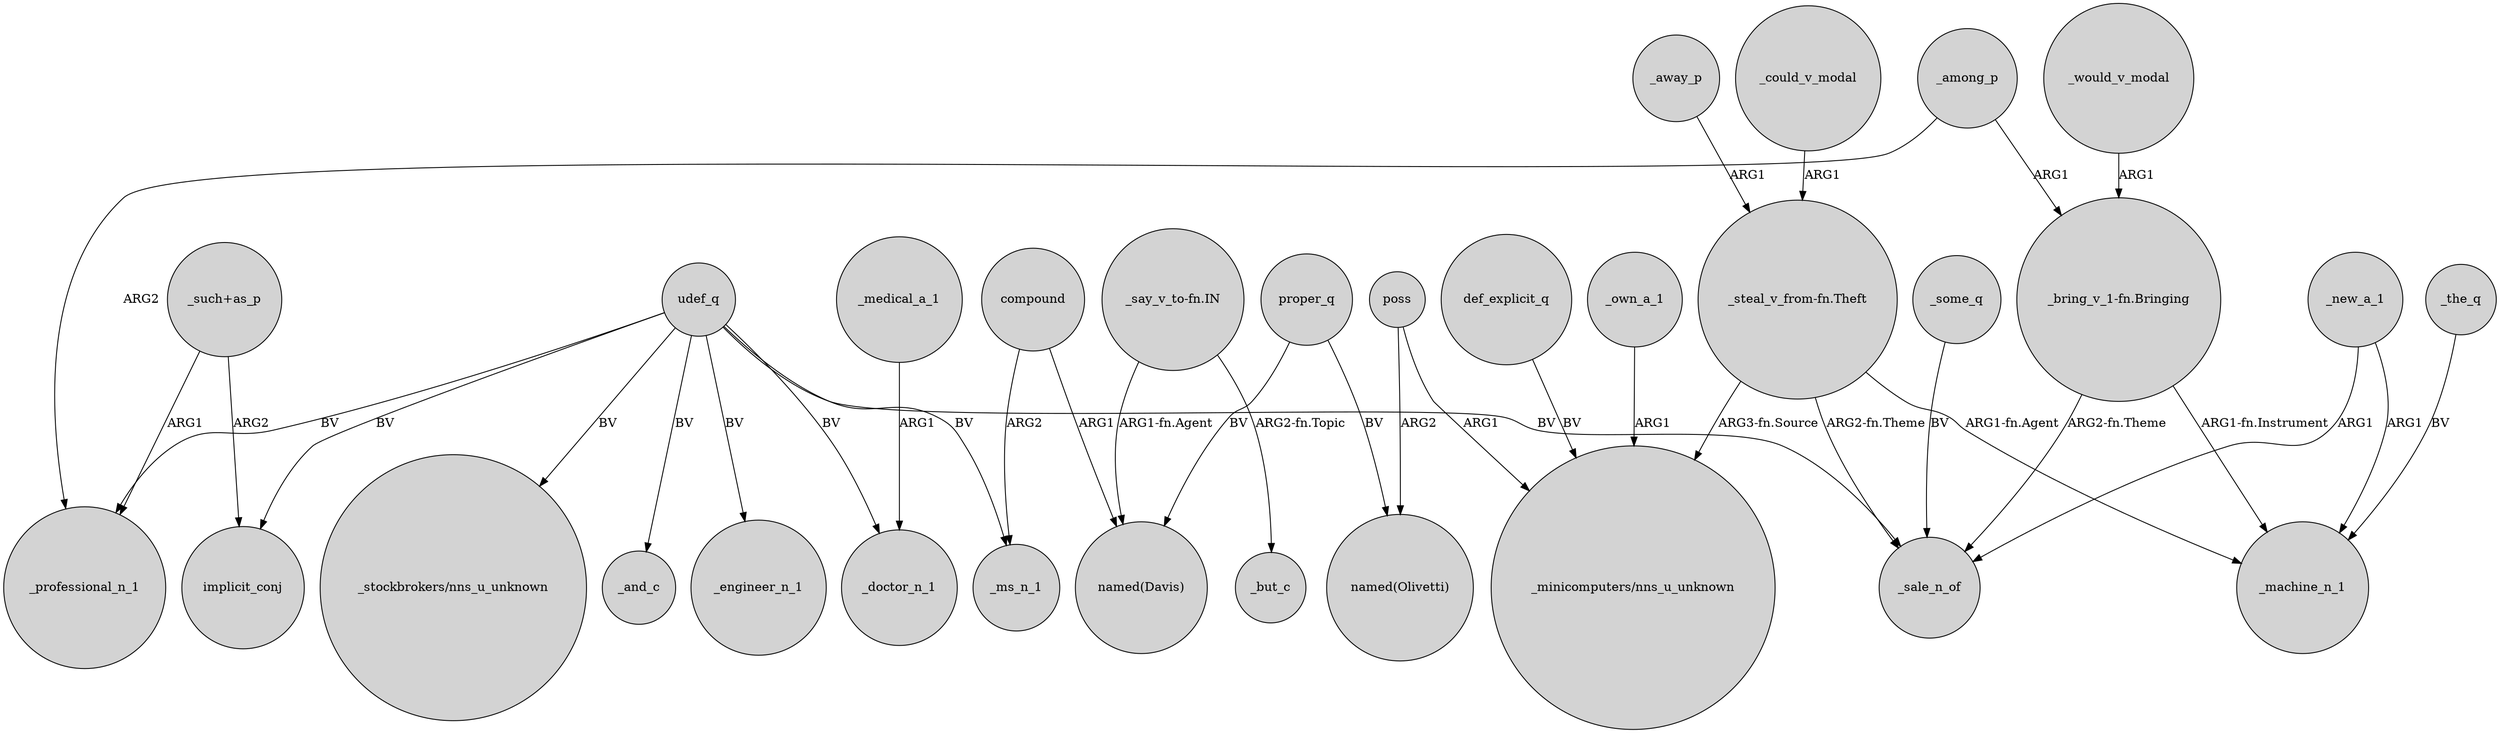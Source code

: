 digraph {
	node [shape=circle style=filled]
	"_steal_v_from-fn.Theft" -> _machine_n_1 [label="ARG1-fn.Agent"]
	def_explicit_q -> "_minicomputers/nns_u_unknown" [label=BV]
	_among_p -> _professional_n_1 [label=ARG2]
	udef_q -> _engineer_n_1 [label=BV]
	_some_q -> _sale_n_of [label=BV]
	_away_p -> "_steal_v_from-fn.Theft" [label=ARG1]
	"_say_v_to-fn.IN" -> "named(Davis)" [label="ARG1-fn.Agent"]
	proper_q -> "named(Olivetti)" [label=BV]
	_among_p -> "_bring_v_1-fn.Bringing" [label=ARG1]
	udef_q -> implicit_conj [label=BV]
	compound -> _ms_n_1 [label=ARG2]
	udef_q -> _doctor_n_1 [label=BV]
	"_say_v_to-fn.IN" -> _but_c [label="ARG2-fn.Topic"]
	proper_q -> "named(Davis)" [label=BV]
	_medical_a_1 -> _doctor_n_1 [label=ARG1]
	_the_q -> _machine_n_1 [label=BV]
	udef_q -> _ms_n_1 [label=BV]
	_new_a_1 -> _machine_n_1 [label=ARG1]
	"_bring_v_1-fn.Bringing" -> _machine_n_1 [label="ARG1-fn.Instrument"]
	udef_q -> "_stockbrokers/nns_u_unknown" [label=BV]
	compound -> "named(Davis)" [label=ARG1]
	udef_q -> _professional_n_1 [label=BV]
	"_such+as_p" -> implicit_conj [label=ARG2]
	"_steal_v_from-fn.Theft" -> "_minicomputers/nns_u_unknown" [label="ARG3-fn.Source"]
	"_bring_v_1-fn.Bringing" -> _sale_n_of [label="ARG2-fn.Theme"]
	_could_v_modal -> "_steal_v_from-fn.Theft" [label=ARG1]
	udef_q -> _sale_n_of [label=BV]
	poss -> "named(Olivetti)" [label=ARG2]
	poss -> "_minicomputers/nns_u_unknown" [label=ARG1]
	_new_a_1 -> _sale_n_of [label=ARG1]
	"_such+as_p" -> _professional_n_1 [label=ARG1]
	_own_a_1 -> "_minicomputers/nns_u_unknown" [label=ARG1]
	_would_v_modal -> "_bring_v_1-fn.Bringing" [label=ARG1]
	udef_q -> _and_c [label=BV]
	"_steal_v_from-fn.Theft" -> _sale_n_of [label="ARG2-fn.Theme"]
}
